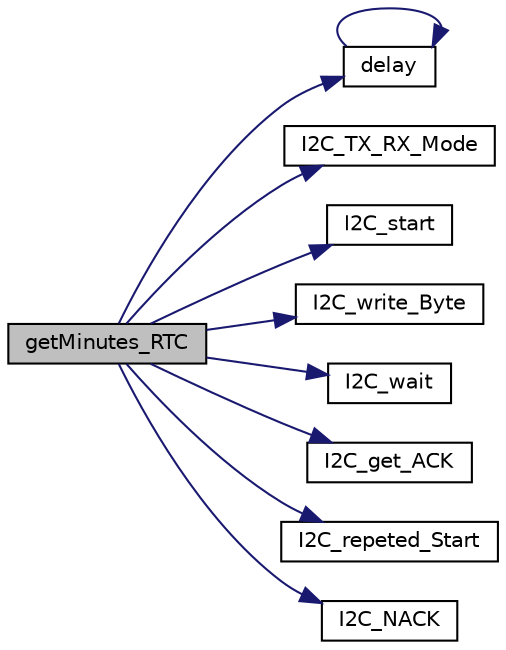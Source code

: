 digraph "getMinutes_RTC"
{
  edge [fontname="Helvetica",fontsize="10",labelfontname="Helvetica",labelfontsize="10"];
  node [fontname="Helvetica",fontsize="10",shape=record];
  rankdir="LR";
  Node35 [label="getMinutes_RTC",height=0.2,width=0.4,color="black", fillcolor="grey75", style="filled", fontcolor="black"];
  Node35 -> Node36 [color="midnightblue",fontsize="10",style="solid",fontname="Helvetica"];
  Node36 [label="delay",height=0.2,width=0.4,color="black", fillcolor="white", style="filled",URL="$_global_functions_8c.html#aa7fa622ced5687f8351d589e9402b251"];
  Node36 -> Node36 [color="midnightblue",fontsize="10",style="solid",fontname="Helvetica"];
  Node35 -> Node37 [color="midnightblue",fontsize="10",style="solid",fontname="Helvetica"];
  Node37 [label="I2C_TX_RX_Mode",height=0.2,width=0.4,color="black", fillcolor="white", style="filled",URL="$_i2_c___driver_8c.html#a6a531e51c74e4d9ecf32f086aef3259f",tooltip="It selects between transmitter mode or receiver mode. "];
  Node35 -> Node38 [color="midnightblue",fontsize="10",style="solid",fontname="Helvetica"];
  Node38 [label="I2C_start",height=0.2,width=0.4,color="black", fillcolor="white", style="filled",URL="$_i2_c___driver_8c.html#a09d9820de1e99617f206ef60a9a9d2e8",tooltip="Generates the start signal. When MST bit is changed from 0 to 1, a START signal is generated on the b..."];
  Node35 -> Node39 [color="midnightblue",fontsize="10",style="solid",fontname="Helvetica"];
  Node39 [label="I2C_write_Byte",height=0.2,width=0.4,color="black", fillcolor="white", style="filled",URL="$_i2_c___driver_8c.html#ad6927c971148447061c3f950362beada",tooltip="It writes the data to be transmitted into the transmission buffer. When you want to write a value int..."];
  Node35 -> Node40 [color="midnightblue",fontsize="10",style="solid",fontname="Helvetica"];
  Node40 [label="I2C_wait",height=0.2,width=0.4,color="black", fillcolor="white", style="filled",URL="$_i2_c___driver_8c.html#a05143bfcf3eeb04ec1dfc7e4ab952689",tooltip="Indicates the status of the bus regardless of slave or master mode. Internally checks the busy bit in..."];
  Node35 -> Node41 [color="midnightblue",fontsize="10",style="solid",fontname="Helvetica"];
  Node41 [label="I2C_get_ACK",height=0.2,width=0.4,color="black", fillcolor="white", style="filled",URL="$_i2_c___driver_8c.html#a2978351c0f1c3e3057fffc151b097ed8",tooltip="Indicates if the acknowledge was received. "];
  Node35 -> Node42 [color="midnightblue",fontsize="10",style="solid",fontname="Helvetica"];
  Node42 [label="I2C_repeted_Start",height=0.2,width=0.4,color="black", fillcolor="white", style="filled",URL="$_i2_c___driver_8c.html#a577158ebfa27fcb673a5727e95d2d853",tooltip="It generates a repeated start that is needed when master reads data. "];
  Node35 -> Node43 [color="midnightblue",fontsize="10",style="solid",fontname="Helvetica"];
  Node43 [label="I2C_NACK",height=0.2,width=0.4,color="black", fillcolor="white", style="filled",URL="$_i2_c___driver_8c.html#aae489f3896588f59173688541155aa32",tooltip="It generates the Not ACKnowledge that is needed when the master reads data. "];
}
